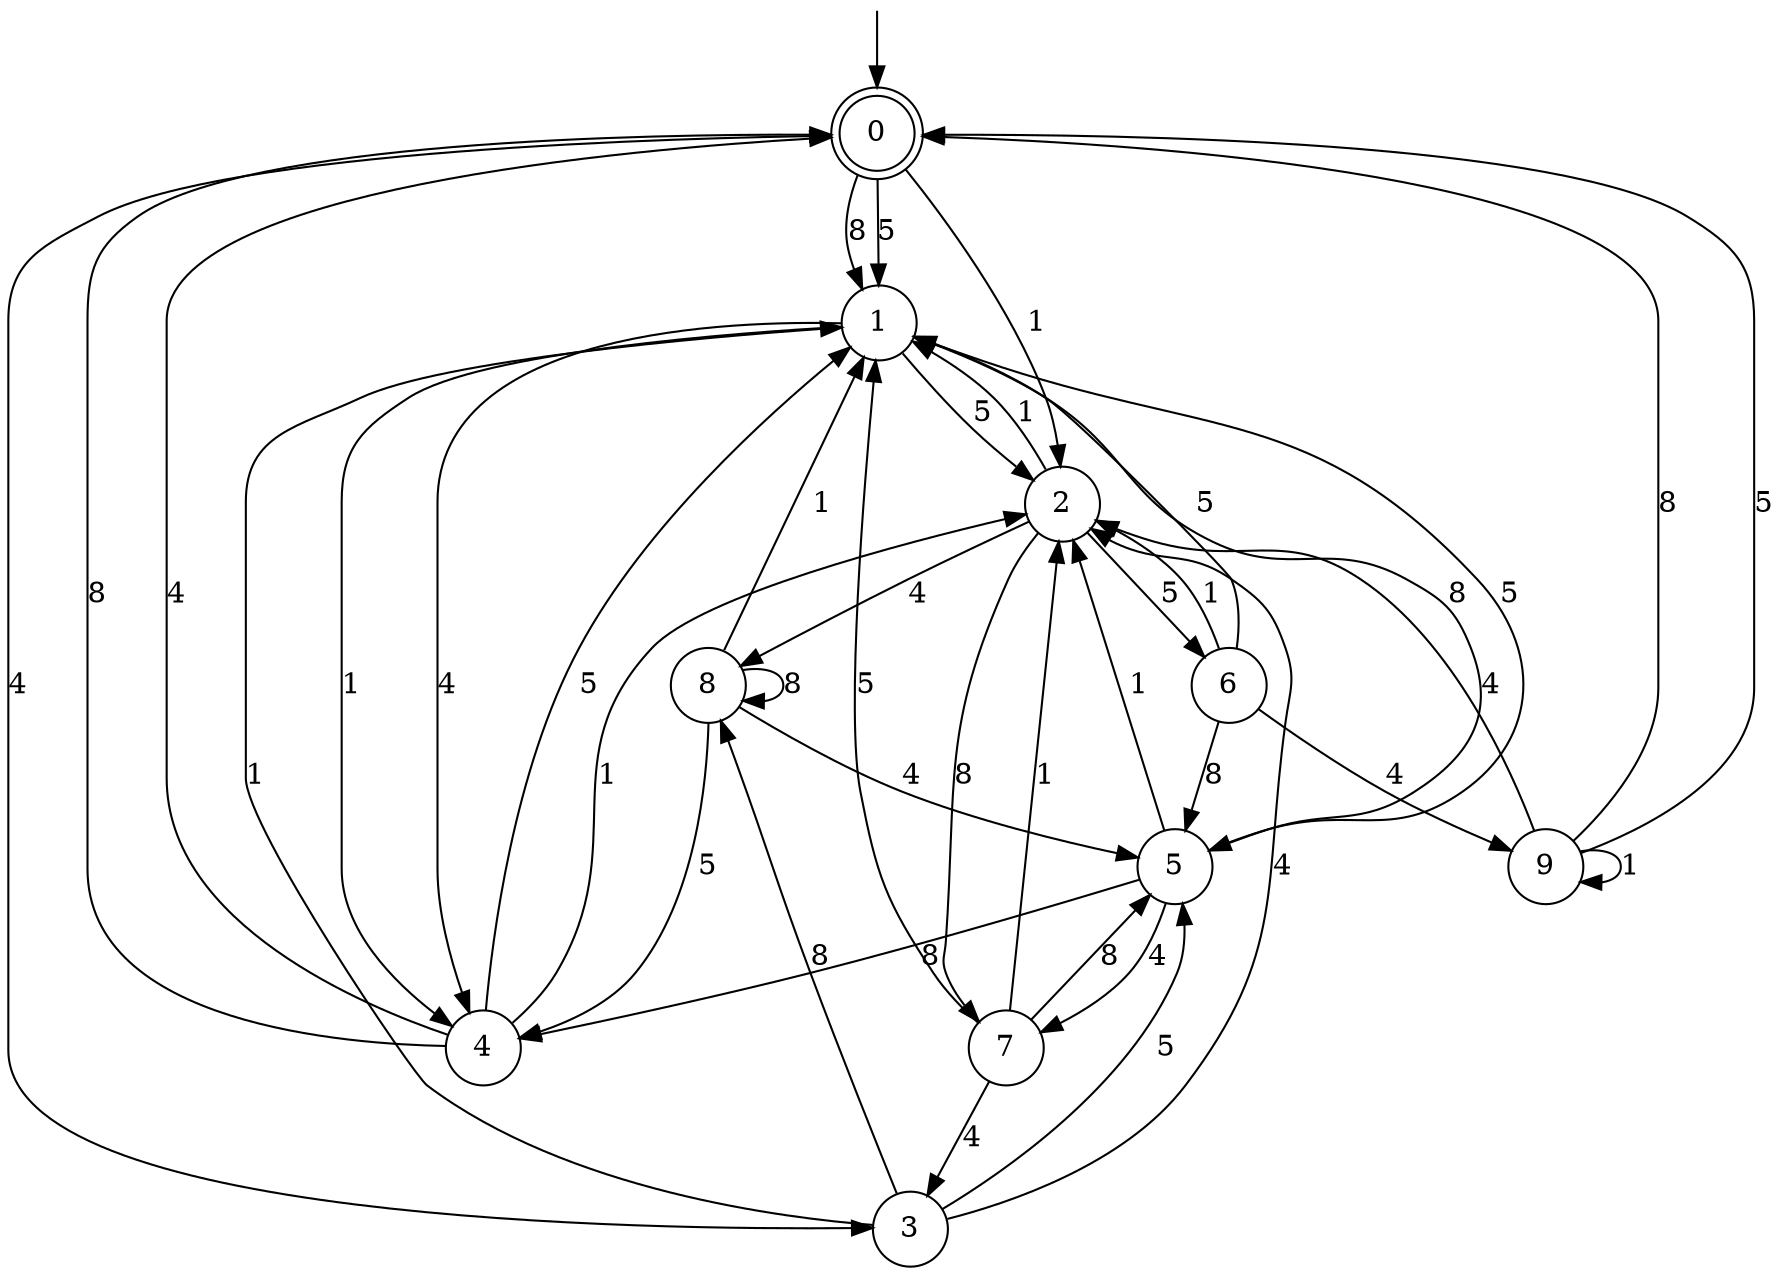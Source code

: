digraph g {

	s0 [shape="doublecircle" label="0"];
	s1 [shape="circle" label="1"];
	s2 [shape="circle" label="2"];
	s3 [shape="circle" label="3"];
	s4 [shape="circle" label="4"];
	s5 [shape="circle" label="5"];
	s6 [shape="circle" label="6"];
	s7 [shape="circle" label="7"];
	s8 [shape="circle" label="8"];
	s9 [shape="circle" label="9"];
	s0 -> s1 [label="5"];
	s0 -> s2 [label="1"];
	s0 -> s1 [label="8"];
	s0 -> s3 [label="4"];
	s1 -> s2 [label="5"];
	s1 -> s4 [label="1"];
	s1 -> s5 [label="8"];
	s1 -> s4 [label="4"];
	s2 -> s6 [label="5"];
	s2 -> s1 [label="1"];
	s2 -> s7 [label="8"];
	s2 -> s8 [label="4"];
	s3 -> s5 [label="5"];
	s3 -> s1 [label="1"];
	s3 -> s8 [label="8"];
	s3 -> s2 [label="4"];
	s4 -> s1 [label="5"];
	s4 -> s2 [label="1"];
	s4 -> s0 [label="8"];
	s4 -> s0 [label="4"];
	s5 -> s1 [label="5"];
	s5 -> s2 [label="1"];
	s5 -> s4 [label="8"];
	s5 -> s7 [label="4"];
	s6 -> s1 [label="5"];
	s6 -> s2 [label="1"];
	s6 -> s5 [label="8"];
	s6 -> s9 [label="4"];
	s7 -> s1 [label="5"];
	s7 -> s2 [label="1"];
	s7 -> s5 [label="8"];
	s7 -> s3 [label="4"];
	s8 -> s4 [label="5"];
	s8 -> s1 [label="1"];
	s8 -> s8 [label="8"];
	s8 -> s5 [label="4"];
	s9 -> s0 [label="5"];
	s9 -> s9 [label="1"];
	s9 -> s0 [label="8"];
	s9 -> s2 [label="4"];

__start0 [label="" shape="none" width="0" height="0"];
__start0 -> s0;

}
